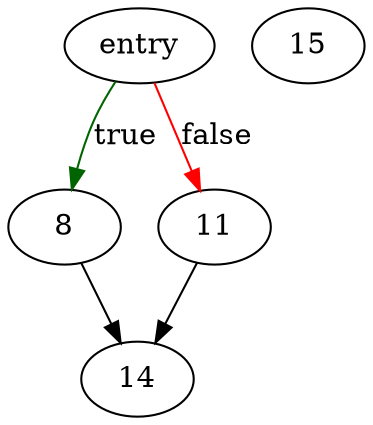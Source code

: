 digraph "usage" {
	// Node definitions.
	1 [label=entry];
	8;
	11;
	14;
	15;

	// Edge definitions.
	1 -> 8 [
		color=darkgreen
		label=true
	];
	1 -> 11 [
		color=red
		label=false
	];
	8 -> 14;
	11 -> 14;
}